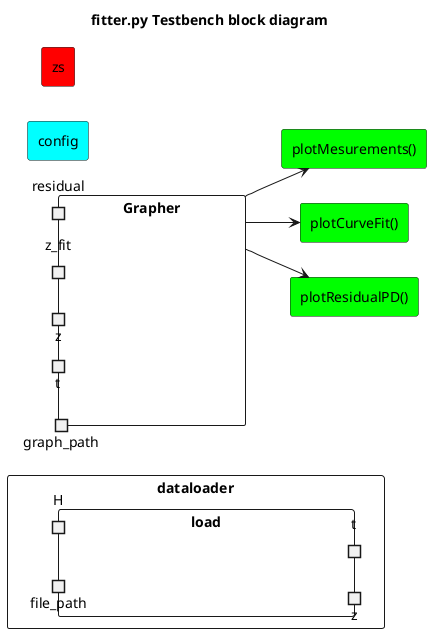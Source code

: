 @startuml fitter
left to right direction
skinparam BackgroundColor transparent
skinparam componentStyle rectangle

title fitter.py Testbench block diagram
component "config" as config #aqua
component "zs" as zsin #red
component "plotMesurements()" as pltmeas #lime
component "plotCurveFit()" as pltcurv #lime
component "plotResidualPD()" as pltres #lime

component "dataloader" as dataloader {
    component "load" as load {
        portin "file_path" as fpload
        portin "H" as H
        portout "z" as zload
        portout "t" as tload
    }
}
component "Grapher" as grapher {
    portin "graph_path" as gp
    portin "t" as tin
    portin "z" as zin
    portin "z_fit" as z_fin
    portin "residual" as res
}

grapher --> pltmeas
grapher --> pltcurv
grapher --> pltres

@enduml